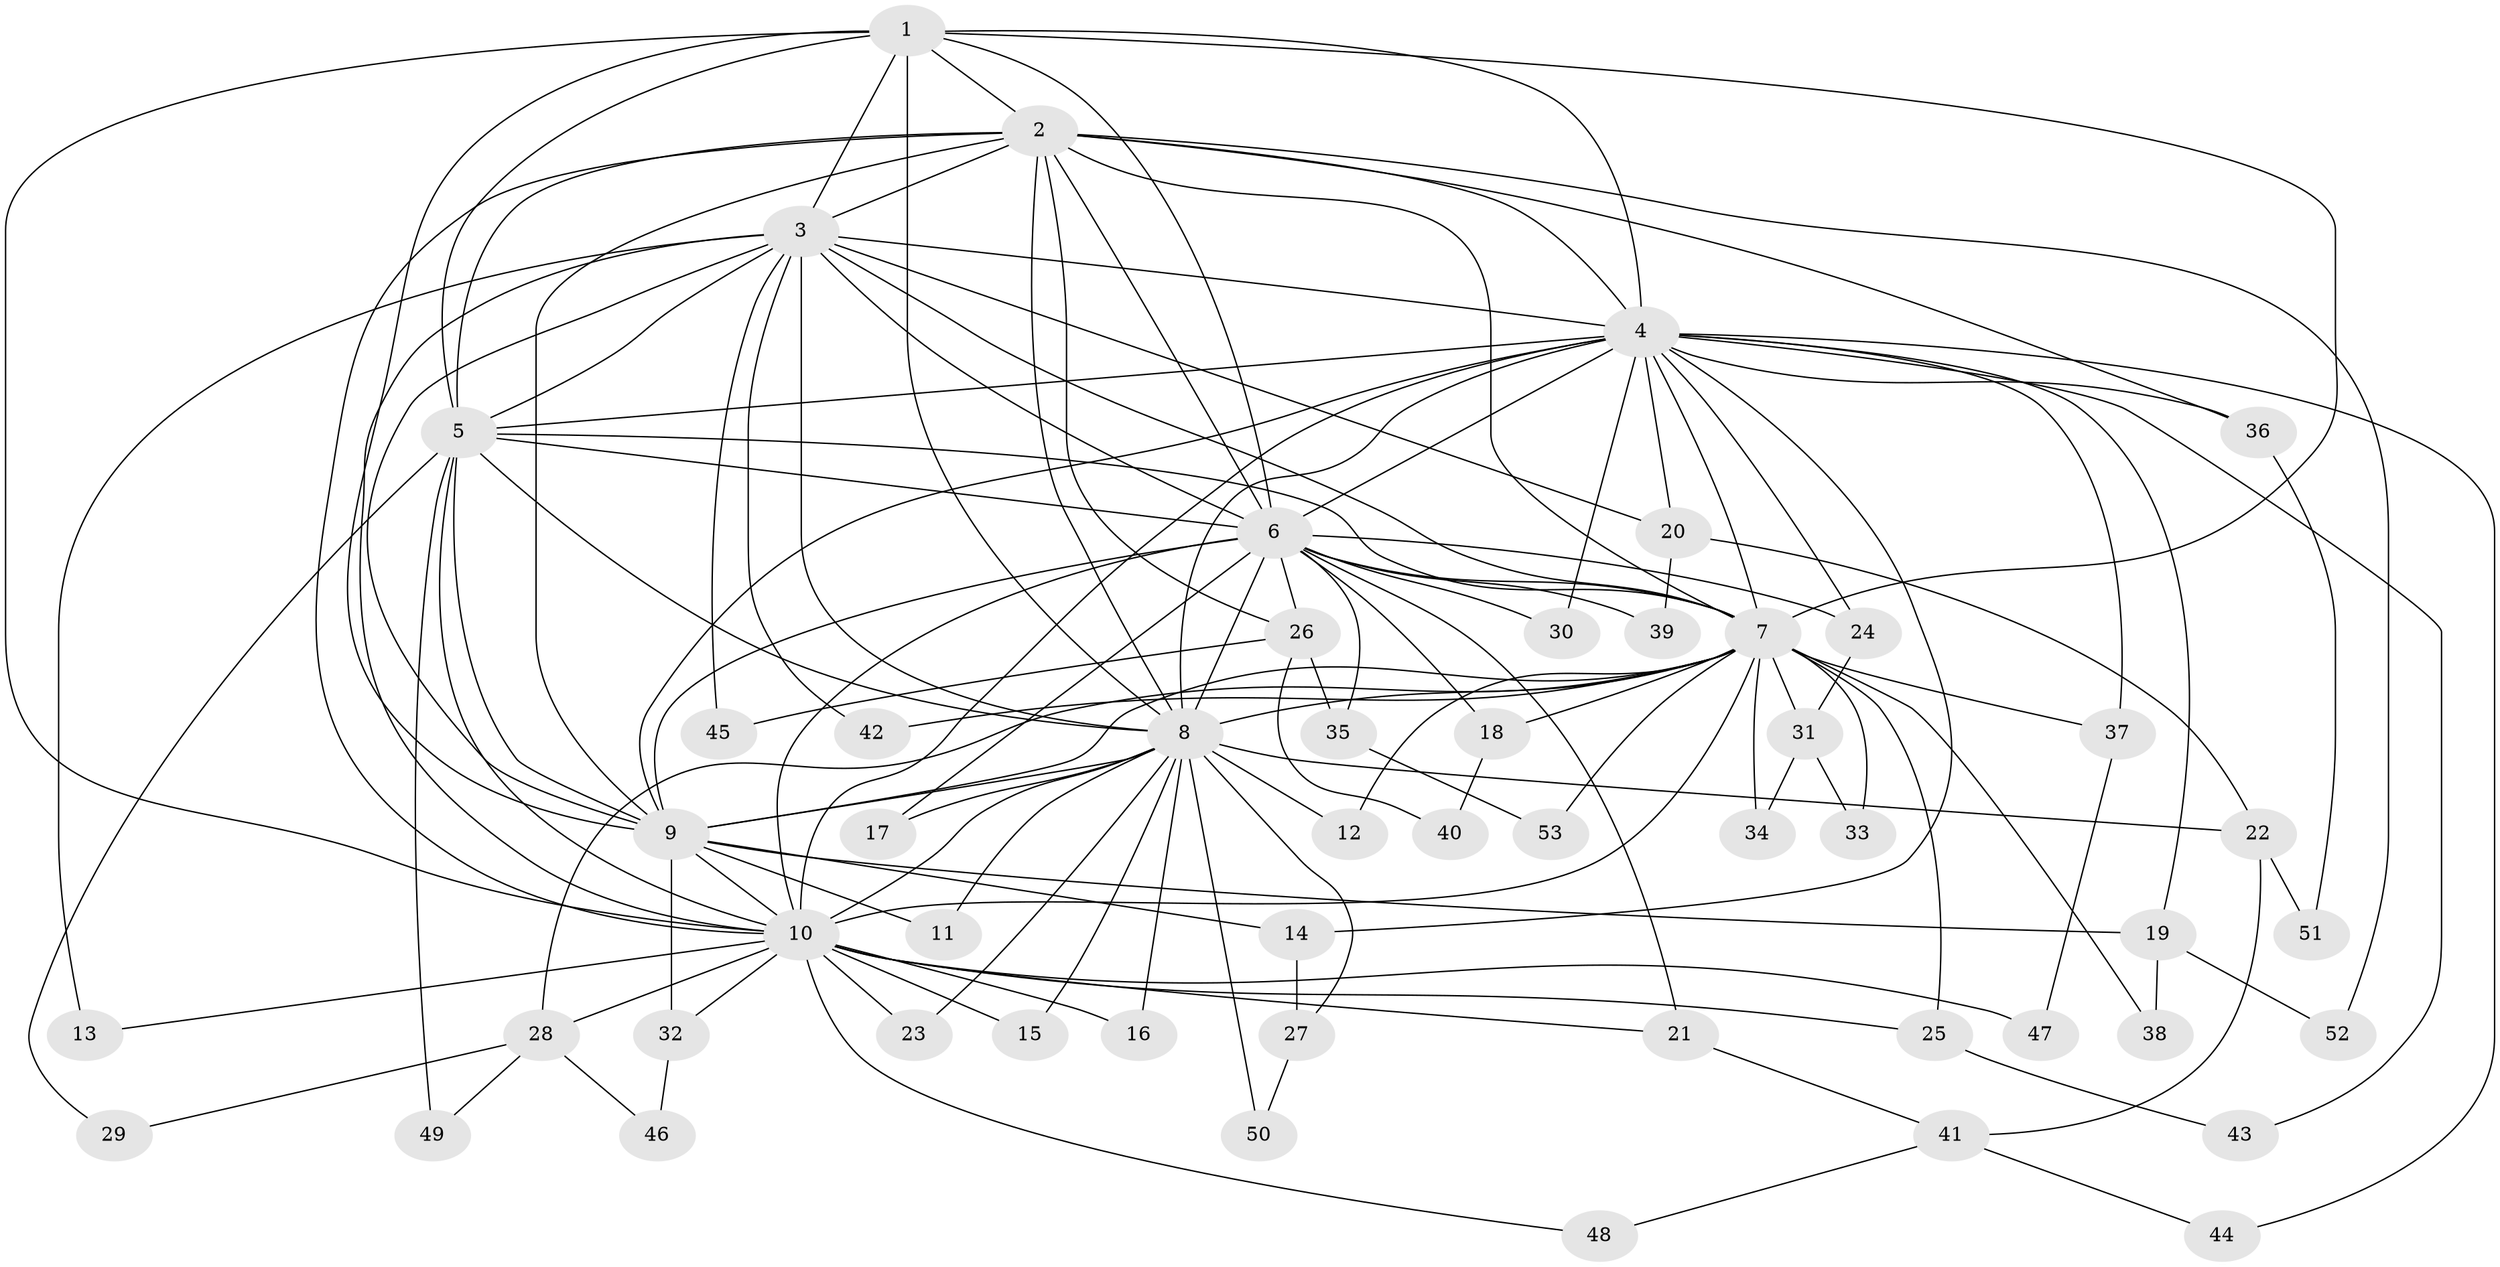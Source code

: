 // coarse degree distribution, {5: 0.08108108108108109, 8: 0.02702702702702703, 13: 0.02702702702702703, 22: 0.02702702702702703, 17: 0.02702702702702703, 21: 0.02702702702702703, 2: 0.4864864864864865, 3: 0.16216216216216217, 4: 0.13513513513513514}
// Generated by graph-tools (version 1.1) at 2025/41/03/06/25 10:41:32]
// undirected, 53 vertices, 131 edges
graph export_dot {
graph [start="1"]
  node [color=gray90,style=filled];
  1;
  2;
  3;
  4;
  5;
  6;
  7;
  8;
  9;
  10;
  11;
  12;
  13;
  14;
  15;
  16;
  17;
  18;
  19;
  20;
  21;
  22;
  23;
  24;
  25;
  26;
  27;
  28;
  29;
  30;
  31;
  32;
  33;
  34;
  35;
  36;
  37;
  38;
  39;
  40;
  41;
  42;
  43;
  44;
  45;
  46;
  47;
  48;
  49;
  50;
  51;
  52;
  53;
  1 -- 2;
  1 -- 3;
  1 -- 4;
  1 -- 5;
  1 -- 6;
  1 -- 7;
  1 -- 8;
  1 -- 9;
  1 -- 10;
  2 -- 3;
  2 -- 4;
  2 -- 5;
  2 -- 6;
  2 -- 7;
  2 -- 8;
  2 -- 9;
  2 -- 10;
  2 -- 26;
  2 -- 36;
  2 -- 52;
  3 -- 4;
  3 -- 5;
  3 -- 6;
  3 -- 7;
  3 -- 8;
  3 -- 9;
  3 -- 10;
  3 -- 13;
  3 -- 20;
  3 -- 42;
  3 -- 45;
  4 -- 5;
  4 -- 6;
  4 -- 7;
  4 -- 8;
  4 -- 9;
  4 -- 10;
  4 -- 14;
  4 -- 19;
  4 -- 20;
  4 -- 24;
  4 -- 30;
  4 -- 36;
  4 -- 37;
  4 -- 43;
  4 -- 44;
  5 -- 6;
  5 -- 7;
  5 -- 8;
  5 -- 9;
  5 -- 10;
  5 -- 29;
  5 -- 49;
  6 -- 7;
  6 -- 8;
  6 -- 9;
  6 -- 10;
  6 -- 17;
  6 -- 18;
  6 -- 21;
  6 -- 24;
  6 -- 26;
  6 -- 30;
  6 -- 35;
  6 -- 39;
  7 -- 8;
  7 -- 9;
  7 -- 10;
  7 -- 12;
  7 -- 18;
  7 -- 25;
  7 -- 28;
  7 -- 31;
  7 -- 33;
  7 -- 34;
  7 -- 37;
  7 -- 38;
  7 -- 42;
  7 -- 53;
  8 -- 9;
  8 -- 10;
  8 -- 11;
  8 -- 12;
  8 -- 15;
  8 -- 16;
  8 -- 17;
  8 -- 22;
  8 -- 23;
  8 -- 27;
  8 -- 50;
  9 -- 10;
  9 -- 11;
  9 -- 14;
  9 -- 19;
  9 -- 32;
  10 -- 13;
  10 -- 15;
  10 -- 16;
  10 -- 21;
  10 -- 23;
  10 -- 25;
  10 -- 28;
  10 -- 32;
  10 -- 47;
  10 -- 48;
  14 -- 27;
  18 -- 40;
  19 -- 38;
  19 -- 52;
  20 -- 22;
  20 -- 39;
  21 -- 41;
  22 -- 41;
  22 -- 51;
  24 -- 31;
  25 -- 43;
  26 -- 35;
  26 -- 40;
  26 -- 45;
  27 -- 50;
  28 -- 29;
  28 -- 46;
  28 -- 49;
  31 -- 33;
  31 -- 34;
  32 -- 46;
  35 -- 53;
  36 -- 51;
  37 -- 47;
  41 -- 44;
  41 -- 48;
}
